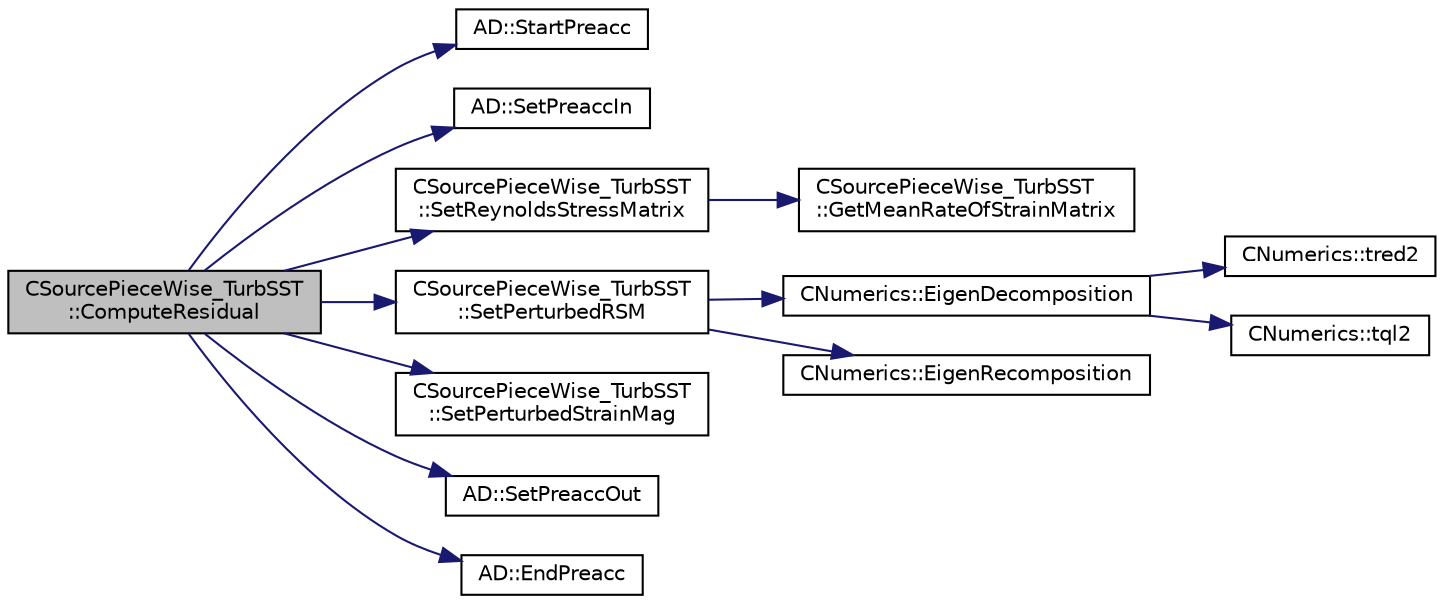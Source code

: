 digraph "CSourcePieceWise_TurbSST::ComputeResidual"
{
  edge [fontname="Helvetica",fontsize="10",labelfontname="Helvetica",labelfontsize="10"];
  node [fontname="Helvetica",fontsize="10",shape=record];
  rankdir="LR";
  Node6 [label="CSourcePieceWise_TurbSST\l::ComputeResidual",height=0.2,width=0.4,color="black", fillcolor="grey75", style="filled", fontcolor="black"];
  Node6 -> Node7 [color="midnightblue",fontsize="10",style="solid",fontname="Helvetica"];
  Node7 [label="AD::StartPreacc",height=0.2,width=0.4,color="black", fillcolor="white", style="filled",URL="$namespace_a_d.html#a2a1e9c4b109fd751e84132c9495de3ff",tooltip="Starts a new preaccumulation section and sets the input variables. "];
  Node6 -> Node8 [color="midnightblue",fontsize="10",style="solid",fontname="Helvetica"];
  Node8 [label="AD::SetPreaccIn",height=0.2,width=0.4,color="black", fillcolor="white", style="filled",URL="$namespace_a_d.html#aad703f3a82e509c88b92ae638f75383c",tooltip="Sets the scalar input of a preaccumulation section. "];
  Node6 -> Node9 [color="midnightblue",fontsize="10",style="solid",fontname="Helvetica"];
  Node9 [label="CSourcePieceWise_TurbSST\l::SetReynoldsStressMatrix",height=0.2,width=0.4,color="black", fillcolor="white", style="filled",URL="$class_c_source_piece_wise___turb_s_s_t.html#ad43216961826682f306d2ba9962caa2f",tooltip="Initialize the Reynolds Stress Matrix. "];
  Node9 -> Node10 [color="midnightblue",fontsize="10",style="solid",fontname="Helvetica"];
  Node10 [label="CSourcePieceWise_TurbSST\l::GetMeanRateOfStrainMatrix",height=0.2,width=0.4,color="black", fillcolor="white", style="filled",URL="$class_c_source_piece_wise___turb_s_s_t.html#affda29b63304b35f910c54ed6eac8716",tooltip="Get the mean rate of strain matrix based on velocity gradients. "];
  Node6 -> Node11 [color="midnightblue",fontsize="10",style="solid",fontname="Helvetica"];
  Node11 [label="CSourcePieceWise_TurbSST\l::SetPerturbedRSM",height=0.2,width=0.4,color="black", fillcolor="white", style="filled",URL="$class_c_source_piece_wise___turb_s_s_t.html#a7312d17a1a2ab1c993959aeb351779b6",tooltip="Perturb the Reynolds stress tensor based on parameters. "];
  Node11 -> Node12 [color="midnightblue",fontsize="10",style="solid",fontname="Helvetica"];
  Node12 [label="CNumerics::EigenDecomposition",height=0.2,width=0.4,color="black", fillcolor="white", style="filled",URL="$class_c_numerics.html#a8d238ff66beb884300d488c39c3fac96",tooltip="Decomposes the symmetric matrix A_ij, into eigenvectors and eigenvalues. "];
  Node12 -> Node13 [color="midnightblue",fontsize="10",style="solid",fontname="Helvetica"];
  Node13 [label="CNumerics::tred2",height=0.2,width=0.4,color="black", fillcolor="white", style="filled",URL="$class_c_numerics.html#acd1d6d16d5ec49ae0bf895999a2ac8b0",tooltip="tred2 "];
  Node12 -> Node14 [color="midnightblue",fontsize="10",style="solid",fontname="Helvetica"];
  Node14 [label="CNumerics::tql2",height=0.2,width=0.4,color="black", fillcolor="white", style="filled",URL="$class_c_numerics.html#add21b152c88506f60551ae5ea65c9831",tooltip="tql2 "];
  Node11 -> Node15 [color="midnightblue",fontsize="10",style="solid",fontname="Helvetica"];
  Node15 [label="CNumerics::EigenRecomposition",height=0.2,width=0.4,color="black", fillcolor="white", style="filled",URL="$class_c_numerics.html#af2ee3fa8edacef9e0279f7ac0c323a57",tooltip="Recomposes the eigenvectors and eigenvalues into a matrix. "];
  Node6 -> Node16 [color="midnightblue",fontsize="10",style="solid",fontname="Helvetica"];
  Node16 [label="CSourcePieceWise_TurbSST\l::SetPerturbedStrainMag",height=0.2,width=0.4,color="black", fillcolor="white", style="filled",URL="$class_c_source_piece_wise___turb_s_s_t.html#a9cb91e571ff0991d006510b3a96a186d",tooltip="A virtual member. Get strain magnitude based on perturbed reynolds stress matrix. ..."];
  Node6 -> Node17 [color="midnightblue",fontsize="10",style="solid",fontname="Helvetica"];
  Node17 [label="AD::SetPreaccOut",height=0.2,width=0.4,color="black", fillcolor="white", style="filled",URL="$namespace_a_d.html#ab3a80e24a5c8c2beb01131c57dcae4b2",tooltip="Sets the scalar output of a preaccumulation section. "];
  Node6 -> Node18 [color="midnightblue",fontsize="10",style="solid",fontname="Helvetica"];
  Node18 [label="AD::EndPreacc",height=0.2,width=0.4,color="black", fillcolor="white", style="filled",URL="$namespace_a_d.html#a309d057a92faa60a3a760254678ec9ea",tooltip="Ends a preaccumulation section and computes the local Jacobi matrix of a code section using the varia..."];
}
